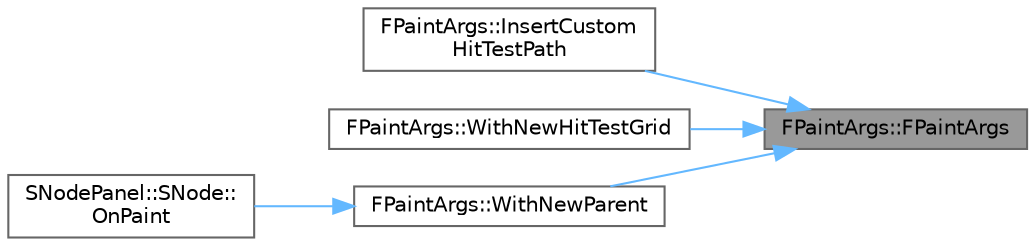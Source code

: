 digraph "FPaintArgs::FPaintArgs"
{
 // INTERACTIVE_SVG=YES
 // LATEX_PDF_SIZE
  bgcolor="transparent";
  edge [fontname=Helvetica,fontsize=10,labelfontname=Helvetica,labelfontsize=10];
  node [fontname=Helvetica,fontsize=10,shape=box,height=0.2,width=0.4];
  rankdir="RL";
  Node1 [id="Node000001",label="FPaintArgs::FPaintArgs",height=0.2,width=0.4,color="gray40", fillcolor="grey60", style="filled", fontcolor="black",tooltip=" "];
  Node1 -> Node2 [id="edge1_Node000001_Node000002",dir="back",color="steelblue1",style="solid",tooltip=" "];
  Node2 [id="Node000002",label="FPaintArgs::InsertCustom\lHitTestPath",height=0.2,width=0.4,color="grey40", fillcolor="white", style="filled",URL="$db/de0/classFPaintArgs.html#ad5684a6e59eb3922231dbee53da5b47b",tooltip=" "];
  Node1 -> Node3 [id="edge2_Node000001_Node000003",dir="back",color="steelblue1",style="solid",tooltip=" "];
  Node3 [id="Node000003",label="FPaintArgs::WithNewHitTestGrid",height=0.2,width=0.4,color="grey40", fillcolor="white", style="filled",URL="$db/de0/classFPaintArgs.html#aea8f99a5be50ad526d1a834e2565c373",tooltip=" "];
  Node1 -> Node4 [id="edge3_Node000001_Node000004",dir="back",color="steelblue1",style="solid",tooltip=" "];
  Node4 [id="Node000004",label="FPaintArgs::WithNewParent",height=0.2,width=0.4,color="grey40", fillcolor="white", style="filled",URL="$db/de0/classFPaintArgs.html#aeb83d269dadeeca2ea69939f00f250f9",tooltip=" "];
  Node4 -> Node5 [id="edge4_Node000004_Node000005",dir="back",color="steelblue1",style="solid",tooltip=" "];
  Node5 [id="Node000005",label="SNodePanel::SNode::\lOnPaint",height=0.2,width=0.4,color="grey40", fillcolor="white", style="filled",URL="$dd/d6c/classSNodePanel_1_1SNode.html#ab05ceb5d27fb17bf659105f102fd3b99",tooltip="The widget should respond by populating the OutDrawElements array with FDrawElements that represent i..."];
}
